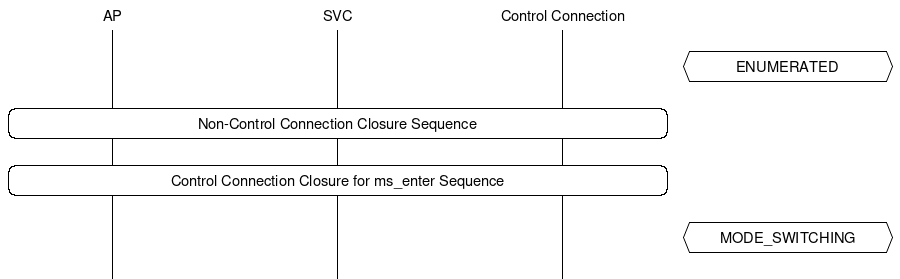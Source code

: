 # MSC for Mode Switching Enter

msc {
  hscale = "1.5", arcgradient = "0";

  AP, SVC, Control [ label = "Control Connection" ], Comments [ linecolor = "white", textcolor = "white" ];

  |||;
  Comments abox Comments [ label = "ENUMERATED" ];
  |||;
  AP rbox Control [ label = "Non-Control Connection Closure Sequence" ];
  |||;
  AP rbox Control [ label = "Control Connection Closure for ms_enter Sequence" ];
  |||;
  Comments abox Comments [ label = "MODE_SWITCHING" ];
  |||;
}
